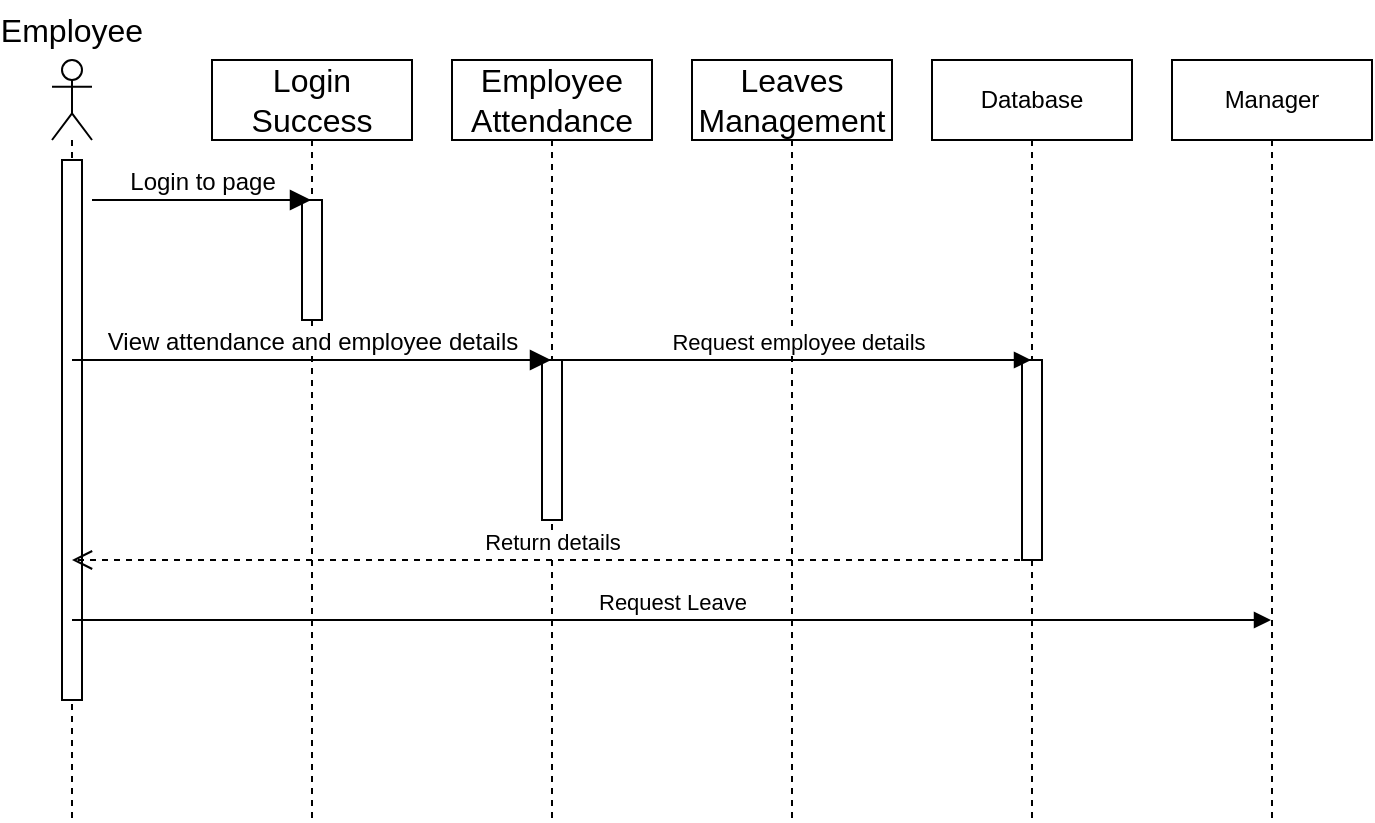 <mxfile version="22.1.5" type="device">
  <diagram name="Page-1" id="O-f0Sdu9WMP1XYu0Hrfb">
    <mxGraphModel dx="634" dy="704" grid="1" gridSize="10" guides="1" tooltips="1" connect="1" arrows="1" fold="1" page="1" pageScale="1" pageWidth="850" pageHeight="1100" math="0" shadow="0">
      <root>
        <mxCell id="0" />
        <mxCell id="1" parent="0" />
        <mxCell id="lX3_qaFmiBa9G6_Dx2Ku-1" value="" style="shape=umlLifeline;perimeter=lifelinePerimeter;whiteSpace=wrap;html=1;container=1;dropTarget=0;collapsible=0;recursiveResize=0;outlineConnect=0;portConstraint=eastwest;newEdgeStyle={&quot;curved&quot;:0,&quot;rounded&quot;:0};participant=umlActor;fontSize=16;" parent="1" vertex="1">
          <mxGeometry x="90" y="100" width="20" height="380" as="geometry" />
        </mxCell>
        <mxCell id="lX3_qaFmiBa9G6_Dx2Ku-6" value="" style="html=1;points=[[0,0,0,0,5],[0,1,0,0,-5],[1,0,0,0,5],[1,1,0,0,-5]];perimeter=orthogonalPerimeter;outlineConnect=0;targetShapes=umlLifeline;portConstraint=eastwest;newEdgeStyle={&quot;curved&quot;:0,&quot;rounded&quot;:0};fontSize=16;" parent="lX3_qaFmiBa9G6_Dx2Ku-1" vertex="1">
          <mxGeometry x="5" y="50" width="10" height="270" as="geometry" />
        </mxCell>
        <mxCell id="lX3_qaFmiBa9G6_Dx2Ku-2" value="Employee" style="text;strokeColor=none;fillColor=none;html=1;align=center;verticalAlign=middle;whiteSpace=wrap;rounded=0;fontSize=16;" parent="1" vertex="1">
          <mxGeometry x="70" y="70" width="60" height="30" as="geometry" />
        </mxCell>
        <mxCell id="lX3_qaFmiBa9G6_Dx2Ku-3" value="Login Success" style="shape=umlLifeline;perimeter=lifelinePerimeter;whiteSpace=wrap;html=1;container=1;dropTarget=0;collapsible=0;recursiveResize=0;outlineConnect=0;portConstraint=eastwest;newEdgeStyle={&quot;curved&quot;:0,&quot;rounded&quot;:0};fontSize=16;" parent="1" vertex="1">
          <mxGeometry x="170" y="100" width="100" height="380" as="geometry" />
        </mxCell>
        <mxCell id="lX3_qaFmiBa9G6_Dx2Ku-8" value="" style="html=1;points=[[0,0,0,0,5],[0,1,0,0,-5],[1,0,0,0,5],[1,1,0,0,-5]];perimeter=orthogonalPerimeter;outlineConnect=0;targetShapes=umlLifeline;portConstraint=eastwest;newEdgeStyle={&quot;curved&quot;:0,&quot;rounded&quot;:0};fontSize=16;" parent="lX3_qaFmiBa9G6_Dx2Ku-3" vertex="1">
          <mxGeometry x="45" y="70" width="10" height="60" as="geometry" />
        </mxCell>
        <mxCell id="lX3_qaFmiBa9G6_Dx2Ku-4" value="Employee Attendance" style="shape=umlLifeline;perimeter=lifelinePerimeter;whiteSpace=wrap;html=1;container=1;dropTarget=0;collapsible=0;recursiveResize=0;outlineConnect=0;portConstraint=eastwest;newEdgeStyle={&quot;curved&quot;:0,&quot;rounded&quot;:0};fontSize=16;" parent="1" vertex="1">
          <mxGeometry x="290" y="100" width="100" height="380" as="geometry" />
        </mxCell>
        <mxCell id="lX3_qaFmiBa9G6_Dx2Ku-9" value="" style="html=1;points=[[0,0,0,0,5],[0,1,0,0,-5],[1,0,0,0,5],[1,1,0,0,-5]];perimeter=orthogonalPerimeter;outlineConnect=0;targetShapes=umlLifeline;portConstraint=eastwest;newEdgeStyle={&quot;curved&quot;:0,&quot;rounded&quot;:0};fontSize=16;" parent="lX3_qaFmiBa9G6_Dx2Ku-4" vertex="1">
          <mxGeometry x="45" y="150" width="10" height="80" as="geometry" />
        </mxCell>
        <mxCell id="lX3_qaFmiBa9G6_Dx2Ku-5" value="Leaves Management" style="shape=umlLifeline;perimeter=lifelinePerimeter;whiteSpace=wrap;html=1;container=1;dropTarget=0;collapsible=0;recursiveResize=0;outlineConnect=0;portConstraint=eastwest;newEdgeStyle={&quot;curved&quot;:0,&quot;rounded&quot;:0};fontSize=16;" parent="1" vertex="1">
          <mxGeometry x="410" y="100" width="100" height="380" as="geometry" />
        </mxCell>
        <mxCell id="lX3_qaFmiBa9G6_Dx2Ku-7" value="Login to page" style="html=1;verticalAlign=bottom;endArrow=block;curved=0;rounded=0;fontSize=12;startSize=8;endSize=8;" parent="1" target="lX3_qaFmiBa9G6_Dx2Ku-3" edge="1">
          <mxGeometry width="80" relative="1" as="geometry">
            <mxPoint x="110" y="170" as="sourcePoint" />
            <mxPoint x="190" y="170" as="targetPoint" />
          </mxGeometry>
        </mxCell>
        <mxCell id="lX3_qaFmiBa9G6_Dx2Ku-10" value="View attendance and employee details" style="html=1;verticalAlign=bottom;endArrow=block;curved=0;rounded=0;fontSize=12;startSize=8;endSize=8;" parent="1" edge="1" source="lX3_qaFmiBa9G6_Dx2Ku-1">
          <mxGeometry width="80" relative="1" as="geometry">
            <mxPoint x="219.5" y="250" as="sourcePoint" />
            <mxPoint x="339.5" y="250" as="targetPoint" />
          </mxGeometry>
        </mxCell>
        <mxCell id="rcM4ui-Fgv9SjSgSHiHe-2" value="Database" style="shape=umlLifeline;perimeter=lifelinePerimeter;whiteSpace=wrap;html=1;container=1;dropTarget=0;collapsible=0;recursiveResize=0;outlineConnect=0;portConstraint=eastwest;newEdgeStyle={&quot;curved&quot;:0,&quot;rounded&quot;:0};" vertex="1" parent="1">
          <mxGeometry x="530" y="100" width="100" height="380" as="geometry" />
        </mxCell>
        <mxCell id="lX3_qaFmiBa9G6_Dx2Ku-15" value="" style="html=1;points=[[0,0,0,0,5],[0,1,0,0,-5],[1,0,0,0,5],[1,1,0,0,-5]];perimeter=orthogonalPerimeter;outlineConnect=0;targetShapes=umlLifeline;portConstraint=eastwest;newEdgeStyle={&quot;curved&quot;:0,&quot;rounded&quot;:0};fontSize=16;" parent="rcM4ui-Fgv9SjSgSHiHe-2" vertex="1">
          <mxGeometry x="45" y="150" width="10" height="100" as="geometry" />
        </mxCell>
        <mxCell id="rcM4ui-Fgv9SjSgSHiHe-3" value="Request employee details" style="html=1;verticalAlign=bottom;endArrow=block;curved=0;rounded=0;" edge="1" parent="1" target="rcM4ui-Fgv9SjSgSHiHe-2">
          <mxGeometry width="80" relative="1" as="geometry">
            <mxPoint x="345" y="250" as="sourcePoint" />
            <mxPoint x="425" y="250" as="targetPoint" />
          </mxGeometry>
        </mxCell>
        <mxCell id="rcM4ui-Fgv9SjSgSHiHe-4" value="Return details" style="html=1;verticalAlign=bottom;endArrow=open;dashed=1;endSize=8;curved=0;rounded=0;" edge="1" parent="1" target="lX3_qaFmiBa9G6_Dx2Ku-1">
          <mxGeometry relative="1" as="geometry">
            <mxPoint x="580" y="350" as="sourcePoint" />
            <mxPoint x="500" y="350" as="targetPoint" />
          </mxGeometry>
        </mxCell>
        <mxCell id="rcM4ui-Fgv9SjSgSHiHe-6" value="Manager" style="shape=umlLifeline;perimeter=lifelinePerimeter;whiteSpace=wrap;html=1;container=1;dropTarget=0;collapsible=0;recursiveResize=0;outlineConnect=0;portConstraint=eastwest;newEdgeStyle={&quot;curved&quot;:0,&quot;rounded&quot;:0};" vertex="1" parent="1">
          <mxGeometry x="650" y="100" width="100" height="380" as="geometry" />
        </mxCell>
        <mxCell id="rcM4ui-Fgv9SjSgSHiHe-7" value="Request Leave" style="html=1;verticalAlign=bottom;endArrow=block;curved=0;rounded=0;" edge="1" parent="1" target="rcM4ui-Fgv9SjSgSHiHe-6">
          <mxGeometry width="80" relative="1" as="geometry">
            <mxPoint x="100" y="380" as="sourcePoint" />
            <mxPoint x="180" y="380" as="targetPoint" />
          </mxGeometry>
        </mxCell>
      </root>
    </mxGraphModel>
  </diagram>
</mxfile>

